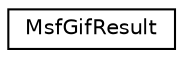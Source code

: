 digraph "Graphical Class Hierarchy"
{
 // LATEX_PDF_SIZE
  edge [fontname="Helvetica",fontsize="10",labelfontname="Helvetica",labelfontsize="10"];
  node [fontname="Helvetica",fontsize="10",shape=record];
  rankdir="LR";
  Node0 [label="MsfGifResult",height=0.2,width=0.4,color="black", fillcolor="white", style="filled",URL="$structMsfGifResult.html",tooltip="HEADER ///."];
}
